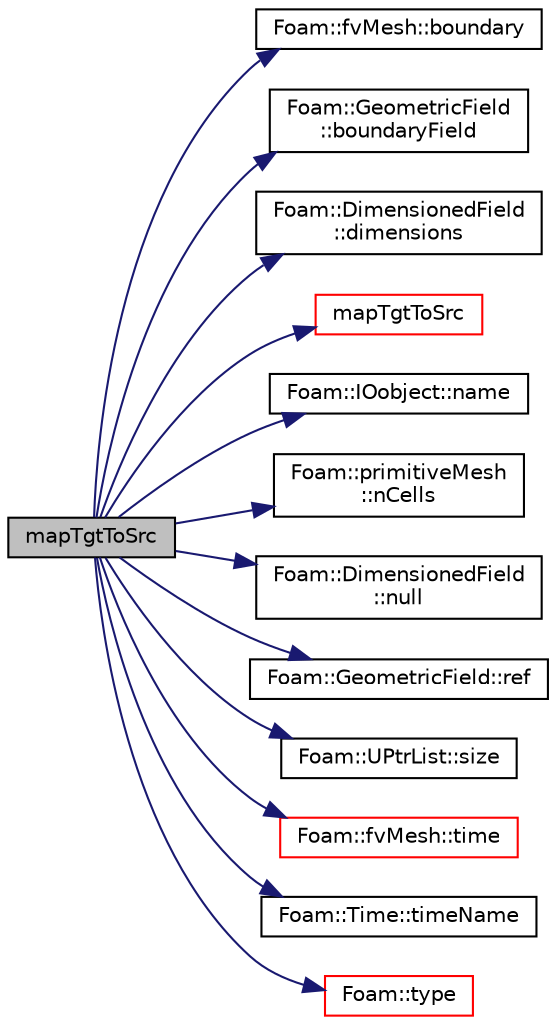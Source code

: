 digraph "mapTgtToSrc"
{
  bgcolor="transparent";
  edge [fontname="Helvetica",fontsize="10",labelfontname="Helvetica",labelfontsize="10"];
  node [fontname="Helvetica",fontsize="10",shape=record];
  rankdir="LR";
  Node1637 [label="mapTgtToSrc",height=0.2,width=0.4,color="black", fillcolor="grey75", style="filled", fontcolor="black"];
  Node1637 -> Node1638 [color="midnightblue",fontsize="10",style="solid",fontname="Helvetica"];
  Node1638 [label="Foam::fvMesh::boundary",height=0.2,width=0.4,color="black",URL="$a23593.html#a1fc8b179063cf5d6805da64ff1975126",tooltip="Return reference to boundary mesh. "];
  Node1637 -> Node1639 [color="midnightblue",fontsize="10",style="solid",fontname="Helvetica"];
  Node1639 [label="Foam::GeometricField\l::boundaryField",height=0.2,width=0.4,color="black",URL="$a23249.html#a9ff7de36fba06b4f4f77a75142ad72b6",tooltip="Return const-reference to the boundary field. "];
  Node1637 -> Node1640 [color="midnightblue",fontsize="10",style="solid",fontname="Helvetica"];
  Node1640 [label="Foam::DimensionedField\l::dimensions",height=0.2,width=0.4,color="black",URL="$a27497.html#a512673c2674ca2d38885f1bb5f6994fb",tooltip="Return dimensions. "];
  Node1637 -> Node1641 [color="midnightblue",fontsize="10",style="solid",fontname="Helvetica"];
  Node1641 [label="mapTgtToSrc",height=0.2,width=0.4,color="red",URL="$a30521.html#ac0887209cdb1bca00113e2c40d25f320",tooltip="Map field from tgt to src mesh with defined operation. "];
  Node1637 -> Node1690 [color="midnightblue",fontsize="10",style="solid",fontname="Helvetica"];
  Node1690 [label="Foam::IOobject::name",height=0.2,width=0.4,color="black",URL="$a27249.html#acc80e00a8ac919288fb55bd14cc88bf6",tooltip="Return name. "];
  Node1637 -> Node1691 [color="midnightblue",fontsize="10",style="solid",fontname="Helvetica"];
  Node1691 [label="Foam::primitiveMesh\l::nCells",height=0.2,width=0.4,color="black",URL="$a28685.html#a13b94bdb0926552bf78ad5210a73a3d5"];
  Node1637 -> Node1692 [color="midnightblue",fontsize="10",style="solid",fontname="Helvetica"];
  Node1692 [label="Foam::DimensionedField\l::null",height=0.2,width=0.4,color="black",URL="$a27497.html#a52b4d630a72421e0ca175e772fe1ef5a",tooltip="Return a null DimensionedField. "];
  Node1637 -> Node1693 [color="midnightblue",fontsize="10",style="solid",fontname="Helvetica"];
  Node1693 [label="Foam::GeometricField::ref",height=0.2,width=0.4,color="black",URL="$a23249.html#a08b047935717956ddaa7d514f9b65d4e",tooltip="Return a reference to the dimensioned internal field. "];
  Node1637 -> Node1694 [color="midnightblue",fontsize="10",style="solid",fontname="Helvetica"];
  Node1694 [label="Foam::UPtrList::size",height=0.2,width=0.4,color="black",URL="$a27101.html#a47b3bf30da1eb3ab8076b5fbe00e0494",tooltip="Return the number of elements in the UPtrList. "];
  Node1637 -> Node1695 [color="midnightblue",fontsize="10",style="solid",fontname="Helvetica"];
  Node1695 [label="Foam::fvMesh::time",height=0.2,width=0.4,color="red",URL="$a23593.html#a0d94096809fe3376b29a2a29ca11bb18",tooltip="Return the top-level database. "];
  Node1637 -> Node1697 [color="midnightblue",fontsize="10",style="solid",fontname="Helvetica"];
  Node1697 [label="Foam::Time::timeName",height=0.2,width=0.4,color="black",URL="$a27457.html#a5ae6a110de1b22323e19a46943c7f0c1",tooltip="Return time name of given scalar time. "];
  Node1637 -> Node1698 [color="midnightblue",fontsize="10",style="solid",fontname="Helvetica"];
  Node1698 [label="Foam::type",height=0.2,width=0.4,color="red",URL="$a21851.html#aec48583af672626378f501eb9fc32cd1",tooltip="Return the file type: DIRECTORY or FILE. "];
}
